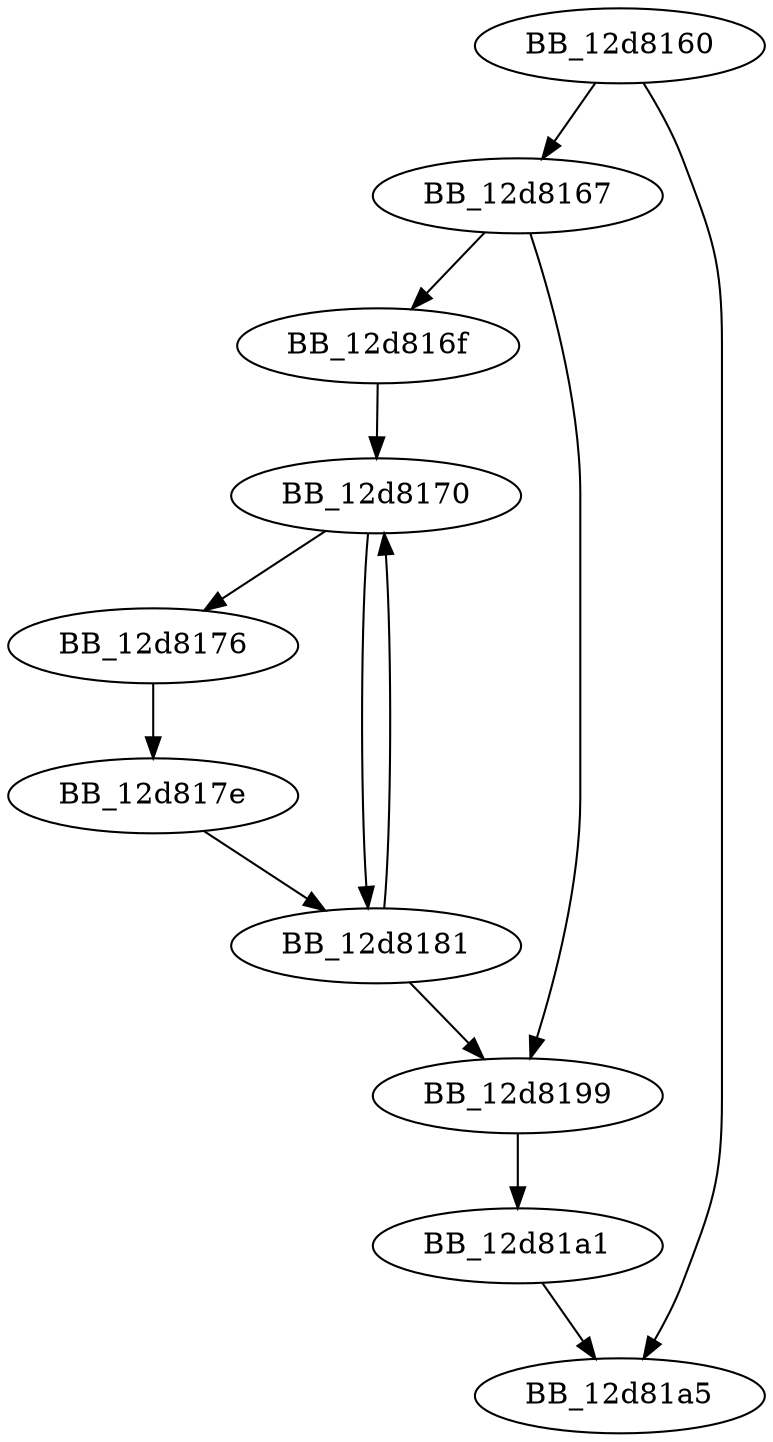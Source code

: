 DiGraph sub_12D8160{
BB_12d8160->BB_12d8167
BB_12d8160->BB_12d81a5
BB_12d8167->BB_12d816f
BB_12d8167->BB_12d8199
BB_12d816f->BB_12d8170
BB_12d8170->BB_12d8176
BB_12d8170->BB_12d8181
BB_12d8176->BB_12d817e
BB_12d817e->BB_12d8181
BB_12d8181->BB_12d8170
BB_12d8181->BB_12d8199
BB_12d8199->BB_12d81a1
BB_12d81a1->BB_12d81a5
}

